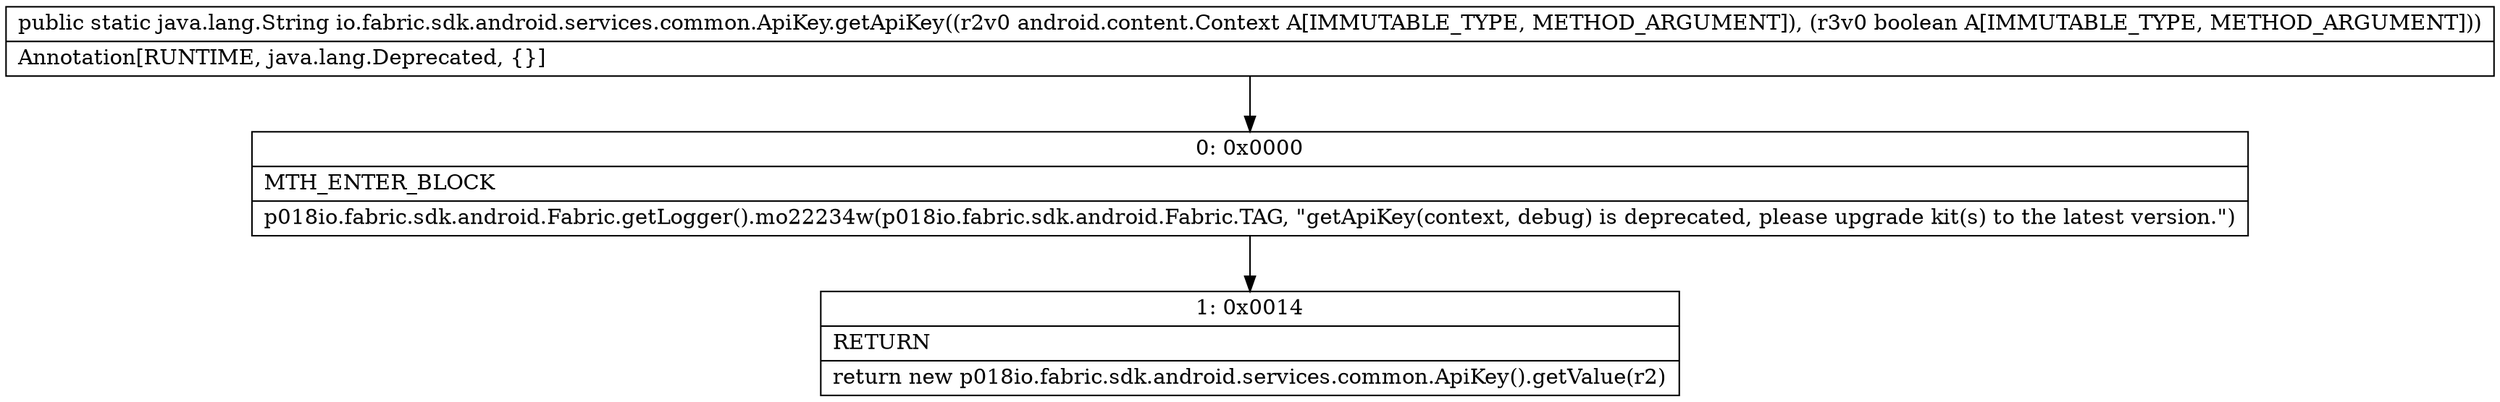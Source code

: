 digraph "CFG forio.fabric.sdk.android.services.common.ApiKey.getApiKey(Landroid\/content\/Context;Z)Ljava\/lang\/String;" {
Node_0 [shape=record,label="{0\:\ 0x0000|MTH_ENTER_BLOCK\l|p018io.fabric.sdk.android.Fabric.getLogger().mo22234w(p018io.fabric.sdk.android.Fabric.TAG, \"getApiKey(context, debug) is deprecated, please upgrade kit(s) to the latest version.\")\l}"];
Node_1 [shape=record,label="{1\:\ 0x0014|RETURN\l|return new p018io.fabric.sdk.android.services.common.ApiKey().getValue(r2)\l}"];
MethodNode[shape=record,label="{public static java.lang.String io.fabric.sdk.android.services.common.ApiKey.getApiKey((r2v0 android.content.Context A[IMMUTABLE_TYPE, METHOD_ARGUMENT]), (r3v0 boolean A[IMMUTABLE_TYPE, METHOD_ARGUMENT]))  | Annotation[RUNTIME, java.lang.Deprecated, \{\}]\l}"];
MethodNode -> Node_0;
Node_0 -> Node_1;
}


